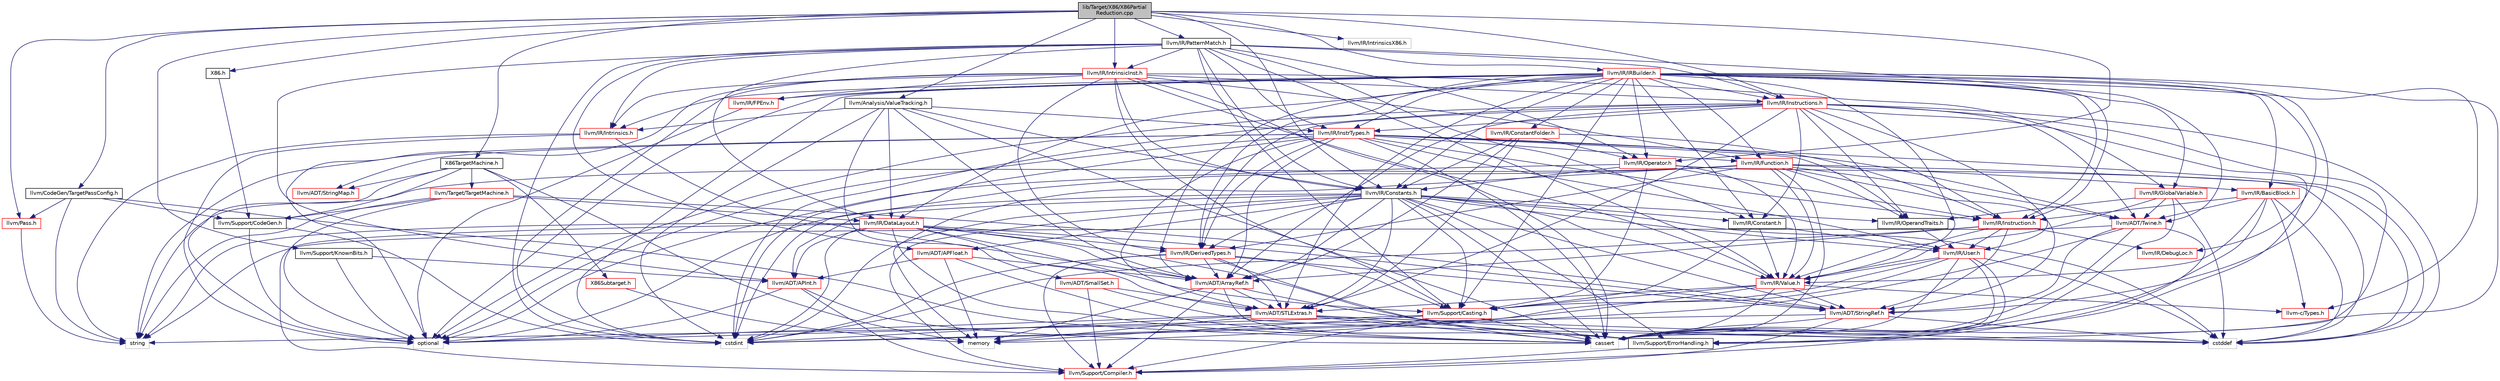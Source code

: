 digraph "lib/Target/X86/X86PartialReduction.cpp"
{
 // LATEX_PDF_SIZE
  bgcolor="transparent";
  edge [fontname="Helvetica",fontsize="10",labelfontname="Helvetica",labelfontsize="10"];
  node [fontname="Helvetica",fontsize="10",shape=record];
  Node1 [label="lib/Target/X86/X86Partial\lReduction.cpp",height=0.2,width=0.4,color="black", fillcolor="grey75", style="filled", fontcolor="black",tooltip=" "];
  Node1 -> Node2 [color="midnightblue",fontsize="10",style="solid",fontname="Helvetica"];
  Node2 [label="X86.h",height=0.2,width=0.4,color="black",URL="$X86_8h.html",tooltip=" "];
  Node2 -> Node3 [color="midnightblue",fontsize="10",style="solid",fontname="Helvetica"];
  Node3 [label="llvm/Support/CodeGen.h",height=0.2,width=0.4,color="black",URL="$CodeGen_8h.html",tooltip=" "];
  Node3 -> Node4 [color="midnightblue",fontsize="10",style="solid",fontname="Helvetica"];
  Node4 [label="cstdint",height=0.2,width=0.4,color="grey75",tooltip=" "];
  Node3 -> Node5 [color="midnightblue",fontsize="10",style="solid",fontname="Helvetica"];
  Node5 [label="optional",height=0.2,width=0.4,color="grey75",tooltip=" "];
  Node1 -> Node6 [color="midnightblue",fontsize="10",style="solid",fontname="Helvetica"];
  Node6 [label="X86TargetMachine.h",height=0.2,width=0.4,color="black",URL="$X86TargetMachine_8h.html",tooltip=" "];
  Node6 -> Node7 [color="midnightblue",fontsize="10",style="solid",fontname="Helvetica"];
  Node7 [label="X86Subtarget.h",height=0.2,width=0.4,color="red",URL="$X86Subtarget_8h.html",tooltip=" "];
  Node7 -> Node39 [color="midnightblue",fontsize="10",style="solid",fontname="Helvetica"];
  Node39 [label="memory",height=0.2,width=0.4,color="grey75",tooltip=" "];
  Node6 -> Node87 [color="midnightblue",fontsize="10",style="solid",fontname="Helvetica"];
  Node87 [label="llvm/ADT/StringMap.h",height=0.2,width=0.4,color="red",URL="$ADT_2StringMap_8h.html",tooltip=" "];
  Node6 -> Node3 [color="midnightblue",fontsize="10",style="solid",fontname="Helvetica"];
  Node6 -> Node279 [color="midnightblue",fontsize="10",style="solid",fontname="Helvetica"];
  Node279 [label="llvm/Target/TargetMachine.h",height=0.2,width=0.4,color="red",URL="$Target_2TargetMachine_8h.html",tooltip=" "];
  Node279 -> Node73 [color="midnightblue",fontsize="10",style="solid",fontname="Helvetica"];
  Node73 [label="llvm/ADT/StringRef.h",height=0.2,width=0.4,color="red",URL="$StringRef_8h.html",tooltip=" "];
  Node73 -> Node18 [color="midnightblue",fontsize="10",style="solid",fontname="Helvetica"];
  Node18 [label="llvm/Support/Compiler.h",height=0.2,width=0.4,color="red",URL="$Compiler_8h.html",tooltip=" "];
  Node73 -> Node31 [color="midnightblue",fontsize="10",style="solid",fontname="Helvetica"];
  Node31 [label="cassert",height=0.2,width=0.4,color="grey75",tooltip=" "];
  Node73 -> Node26 [color="midnightblue",fontsize="10",style="solid",fontname="Helvetica"];
  Node26 [label="cstddef",height=0.2,width=0.4,color="grey75",tooltip=" "];
  Node73 -> Node32 [color="midnightblue",fontsize="10",style="solid",fontname="Helvetica"];
  Node32 [label="string",height=0.2,width=0.4,color="grey75",tooltip=" "];
  Node279 -> Node181 [color="midnightblue",fontsize="10",style="solid",fontname="Helvetica"];
  Node181 [label="llvm/IR/DataLayout.h",height=0.2,width=0.4,color="red",URL="$DataLayout_8h.html",tooltip=" "];
  Node181 -> Node158 [color="midnightblue",fontsize="10",style="solid",fontname="Helvetica"];
  Node158 [label="llvm/ADT/APInt.h",height=0.2,width=0.4,color="red",URL="$APInt_8h.html",tooltip=" "];
  Node158 -> Node18 [color="midnightblue",fontsize="10",style="solid",fontname="Helvetica"];
  Node158 -> Node31 [color="midnightblue",fontsize="10",style="solid",fontname="Helvetica"];
  Node158 -> Node5 [color="midnightblue",fontsize="10",style="solid",fontname="Helvetica"];
  Node181 -> Node10 [color="midnightblue",fontsize="10",style="solid",fontname="Helvetica"];
  Node10 [label="llvm/ADT/ArrayRef.h",height=0.2,width=0.4,color="red",URL="$ArrayRef_8h.html",tooltip=" "];
  Node10 -> Node41 [color="midnightblue",fontsize="10",style="solid",fontname="Helvetica"];
  Node41 [label="llvm/ADT/STLExtras.h",height=0.2,width=0.4,color="red",URL="$STLExtras_8h.html",tooltip=" "];
  Node41 -> Node17 [color="midnightblue",fontsize="10",style="solid",fontname="Helvetica"];
  Node17 [label="llvm/Support/ErrorHandling.h",height=0.2,width=0.4,color="black",URL="$Support_2ErrorHandling_8h.html",tooltip=" "];
  Node17 -> Node18 [color="midnightblue",fontsize="10",style="solid",fontname="Helvetica"];
  Node41 -> Node31 [color="midnightblue",fontsize="10",style="solid",fontname="Helvetica"];
  Node41 -> Node26 [color="midnightblue",fontsize="10",style="solid",fontname="Helvetica"];
  Node41 -> Node4 [color="midnightblue",fontsize="10",style="solid",fontname="Helvetica"];
  Node41 -> Node39 [color="midnightblue",fontsize="10",style="solid",fontname="Helvetica"];
  Node41 -> Node5 [color="midnightblue",fontsize="10",style="solid",fontname="Helvetica"];
  Node10 -> Node18 [color="midnightblue",fontsize="10",style="solid",fontname="Helvetica"];
  Node10 -> Node31 [color="midnightblue",fontsize="10",style="solid",fontname="Helvetica"];
  Node10 -> Node26 [color="midnightblue",fontsize="10",style="solid",fontname="Helvetica"];
  Node10 -> Node39 [color="midnightblue",fontsize="10",style="solid",fontname="Helvetica"];
  Node181 -> Node41 [color="midnightblue",fontsize="10",style="solid",fontname="Helvetica"];
  Node181 -> Node73 [color="midnightblue",fontsize="10",style="solid",fontname="Helvetica"];
  Node181 -> Node112 [color="midnightblue",fontsize="10",style="solid",fontname="Helvetica"];
  Node112 [label="llvm/IR/DerivedTypes.h",height=0.2,width=0.4,color="red",URL="$DerivedTypes_8h.html",tooltip=" "];
  Node112 -> Node10 [color="midnightblue",fontsize="10",style="solid",fontname="Helvetica"];
  Node112 -> Node41 [color="midnightblue",fontsize="10",style="solid",fontname="Helvetica"];
  Node112 -> Node73 [color="midnightblue",fontsize="10",style="solid",fontname="Helvetica"];
  Node112 -> Node85 [color="midnightblue",fontsize="10",style="solid",fontname="Helvetica"];
  Node85 [label="llvm/Support/Casting.h",height=0.2,width=0.4,color="red",URL="$Casting_8h.html",tooltip=" "];
  Node85 -> Node18 [color="midnightblue",fontsize="10",style="solid",fontname="Helvetica"];
  Node85 -> Node31 [color="midnightblue",fontsize="10",style="solid",fontname="Helvetica"];
  Node85 -> Node39 [color="midnightblue",fontsize="10",style="solid",fontname="Helvetica"];
  Node85 -> Node5 [color="midnightblue",fontsize="10",style="solid",fontname="Helvetica"];
  Node112 -> Node18 [color="midnightblue",fontsize="10",style="solid",fontname="Helvetica"];
  Node112 -> Node31 [color="midnightblue",fontsize="10",style="solid",fontname="Helvetica"];
  Node112 -> Node4 [color="midnightblue",fontsize="10",style="solid",fontname="Helvetica"];
  Node181 -> Node85 [color="midnightblue",fontsize="10",style="solid",fontname="Helvetica"];
  Node181 -> Node18 [color="midnightblue",fontsize="10",style="solid",fontname="Helvetica"];
  Node181 -> Node17 [color="midnightblue",fontsize="10",style="solid",fontname="Helvetica"];
  Node181 -> Node31 [color="midnightblue",fontsize="10",style="solid",fontname="Helvetica"];
  Node181 -> Node4 [color="midnightblue",fontsize="10",style="solid",fontname="Helvetica"];
  Node181 -> Node32 [color="midnightblue",fontsize="10",style="solid",fontname="Helvetica"];
  Node279 -> Node3 [color="midnightblue",fontsize="10",style="solid",fontname="Helvetica"];
  Node279 -> Node5 [color="midnightblue",fontsize="10",style="solid",fontname="Helvetica"];
  Node279 -> Node32 [color="midnightblue",fontsize="10",style="solid",fontname="Helvetica"];
  Node6 -> Node39 [color="midnightblue",fontsize="10",style="solid",fontname="Helvetica"];
  Node6 -> Node5 [color="midnightblue",fontsize="10",style="solid",fontname="Helvetica"];
  Node1 -> Node283 [color="midnightblue",fontsize="10",style="solid",fontname="Helvetica"];
  Node283 [label="llvm/Analysis/ValueTracking.h",height=0.2,width=0.4,color="black",URL="$ValueTracking_8h.html",tooltip=" "];
  Node283 -> Node10 [color="midnightblue",fontsize="10",style="solid",fontname="Helvetica"];
  Node283 -> Node79 [color="midnightblue",fontsize="10",style="solid",fontname="Helvetica"];
  Node79 [label="llvm/ADT/SmallSet.h",height=0.2,width=0.4,color="red",URL="$SmallSet_8h.html",tooltip=" "];
  Node79 -> Node41 [color="midnightblue",fontsize="10",style="solid",fontname="Helvetica"];
  Node79 -> Node18 [color="midnightblue",fontsize="10",style="solid",fontname="Helvetica"];
  Node79 -> Node26 [color="midnightblue",fontsize="10",style="solid",fontname="Helvetica"];
  Node283 -> Node199 [color="midnightblue",fontsize="10",style="solid",fontname="Helvetica"];
  Node199 [label="llvm/IR/Constants.h",height=0.2,width=0.4,color="black",URL="$Constants_8h.html",tooltip=" "];
  Node199 -> Node198 [color="midnightblue",fontsize="10",style="solid",fontname="Helvetica"];
  Node198 [label="llvm/ADT/APFloat.h",height=0.2,width=0.4,color="red",URL="$APFloat_8h.html",tooltip=" "];
  Node198 -> Node158 [color="midnightblue",fontsize="10",style="solid",fontname="Helvetica"];
  Node198 -> Node10 [color="midnightblue",fontsize="10",style="solid",fontname="Helvetica"];
  Node198 -> Node17 [color="midnightblue",fontsize="10",style="solid",fontname="Helvetica"];
  Node198 -> Node39 [color="midnightblue",fontsize="10",style="solid",fontname="Helvetica"];
  Node199 -> Node158 [color="midnightblue",fontsize="10",style="solid",fontname="Helvetica"];
  Node199 -> Node10 [color="midnightblue",fontsize="10",style="solid",fontname="Helvetica"];
  Node199 -> Node41 [color="midnightblue",fontsize="10",style="solid",fontname="Helvetica"];
  Node199 -> Node73 [color="midnightblue",fontsize="10",style="solid",fontname="Helvetica"];
  Node199 -> Node93 [color="midnightblue",fontsize="10",style="solid",fontname="Helvetica"];
  Node93 [label="llvm/IR/Constant.h",height=0.2,width=0.4,color="black",URL="$Constant_8h.html",tooltip=" "];
  Node93 -> Node94 [color="midnightblue",fontsize="10",style="solid",fontname="Helvetica"];
  Node94 [label="llvm/IR/User.h",height=0.2,width=0.4,color="red",URL="$User_8h.html",tooltip=" "];
  Node94 -> Node99 [color="midnightblue",fontsize="10",style="solid",fontname="Helvetica"];
  Node99 [label="llvm/IR/Value.h",height=0.2,width=0.4,color="red",URL="$Value_8h.html",tooltip=" "];
  Node99 -> Node96 [color="midnightblue",fontsize="10",style="solid",fontname="Helvetica"];
  Node96 [label="llvm-c/Types.h",height=0.2,width=0.4,color="red",URL="$Types_8h.html",tooltip=" "];
  Node99 -> Node41 [color="midnightblue",fontsize="10",style="solid",fontname="Helvetica"];
  Node99 -> Node73 [color="midnightblue",fontsize="10",style="solid",fontname="Helvetica"];
  Node99 -> Node85 [color="midnightblue",fontsize="10",style="solid",fontname="Helvetica"];
  Node99 -> Node31 [color="midnightblue",fontsize="10",style="solid",fontname="Helvetica"];
  Node99 -> Node39 [color="midnightblue",fontsize="10",style="solid",fontname="Helvetica"];
  Node94 -> Node85 [color="midnightblue",fontsize="10",style="solid",fontname="Helvetica"];
  Node94 -> Node18 [color="midnightblue",fontsize="10",style="solid",fontname="Helvetica"];
  Node94 -> Node17 [color="midnightblue",fontsize="10",style="solid",fontname="Helvetica"];
  Node94 -> Node31 [color="midnightblue",fontsize="10",style="solid",fontname="Helvetica"];
  Node94 -> Node26 [color="midnightblue",fontsize="10",style="solid",fontname="Helvetica"];
  Node94 -> Node4 [color="midnightblue",fontsize="10",style="solid",fontname="Helvetica"];
  Node93 -> Node99 [color="midnightblue",fontsize="10",style="solid",fontname="Helvetica"];
  Node93 -> Node85 [color="midnightblue",fontsize="10",style="solid",fontname="Helvetica"];
  Node199 -> Node112 [color="midnightblue",fontsize="10",style="solid",fontname="Helvetica"];
  Node199 -> Node178 [color="midnightblue",fontsize="10",style="solid",fontname="Helvetica"];
  Node178 [label="llvm/IR/OperandTraits.h",height=0.2,width=0.4,color="black",URL="$OperandTraits_8h.html",tooltip=" "];
  Node178 -> Node94 [color="midnightblue",fontsize="10",style="solid",fontname="Helvetica"];
  Node199 -> Node94 [color="midnightblue",fontsize="10",style="solid",fontname="Helvetica"];
  Node199 -> Node99 [color="midnightblue",fontsize="10",style="solid",fontname="Helvetica"];
  Node199 -> Node85 [color="midnightblue",fontsize="10",style="solid",fontname="Helvetica"];
  Node199 -> Node18 [color="midnightblue",fontsize="10",style="solid",fontname="Helvetica"];
  Node199 -> Node17 [color="midnightblue",fontsize="10",style="solid",fontname="Helvetica"];
  Node199 -> Node31 [color="midnightblue",fontsize="10",style="solid",fontname="Helvetica"];
  Node199 -> Node26 [color="midnightblue",fontsize="10",style="solid",fontname="Helvetica"];
  Node199 -> Node4 [color="midnightblue",fontsize="10",style="solid",fontname="Helvetica"];
  Node199 -> Node5 [color="midnightblue",fontsize="10",style="solid",fontname="Helvetica"];
  Node283 -> Node181 [color="midnightblue",fontsize="10",style="solid",fontname="Helvetica"];
  Node283 -> Node200 [color="midnightblue",fontsize="10",style="solid",fontname="Helvetica"];
  Node200 [label="llvm/IR/InstrTypes.h",height=0.2,width=0.4,color="red",URL="$InstrTypes_8h.html",tooltip=" "];
  Node200 -> Node10 [color="midnightblue",fontsize="10",style="solid",fontname="Helvetica"];
  Node200 -> Node41 [color="midnightblue",fontsize="10",style="solid",fontname="Helvetica"];
  Node200 -> Node87 [color="midnightblue",fontsize="10",style="solid",fontname="Helvetica"];
  Node200 -> Node163 [color="midnightblue",fontsize="10",style="solid",fontname="Helvetica"];
  Node163 [label="llvm/ADT/Twine.h",height=0.2,width=0.4,color="red",URL="$Twine_8h.html",tooltip=" "];
  Node163 -> Node73 [color="midnightblue",fontsize="10",style="solid",fontname="Helvetica"];
  Node163 -> Node17 [color="midnightblue",fontsize="10",style="solid",fontname="Helvetica"];
  Node163 -> Node31 [color="midnightblue",fontsize="10",style="solid",fontname="Helvetica"];
  Node163 -> Node4 [color="midnightblue",fontsize="10",style="solid",fontname="Helvetica"];
  Node163 -> Node32 [color="midnightblue",fontsize="10",style="solid",fontname="Helvetica"];
  Node200 -> Node112 [color="midnightblue",fontsize="10",style="solid",fontname="Helvetica"];
  Node200 -> Node161 [color="midnightblue",fontsize="10",style="solid",fontname="Helvetica"];
  Node161 [label="llvm/IR/Function.h",height=0.2,width=0.4,color="red",URL="$Function_8h.html",tooltip=" "];
  Node161 -> Node73 [color="midnightblue",fontsize="10",style="solid",fontname="Helvetica"];
  Node161 -> Node163 [color="midnightblue",fontsize="10",style="solid",fontname="Helvetica"];
  Node161 -> Node168 [color="midnightblue",fontsize="10",style="solid",fontname="Helvetica"];
  Node168 [label="llvm/IR/BasicBlock.h",height=0.2,width=0.4,color="red",URL="$BasicBlock_8h.html",tooltip=" "];
  Node168 -> Node96 [color="midnightblue",fontsize="10",style="solid",fontname="Helvetica"];
  Node168 -> Node163 [color="midnightblue",fontsize="10",style="solid",fontname="Helvetica"];
  Node168 -> Node169 [color="midnightblue",fontsize="10",style="solid",fontname="Helvetica"];
  Node169 [label="llvm/IR/Instruction.h",height=0.2,width=0.4,color="red",URL="$IR_2Instruction_8h.html",tooltip=" "];
  Node169 -> Node10 [color="midnightblue",fontsize="10",style="solid",fontname="Helvetica"];
  Node169 -> Node73 [color="midnightblue",fontsize="10",style="solid",fontname="Helvetica"];
  Node169 -> Node127 [color="midnightblue",fontsize="10",style="solid",fontname="Helvetica"];
  Node127 [label="llvm/IR/DebugLoc.h",height=0.2,width=0.4,color="red",URL="$DebugLoc_8h.html",tooltip=" "];
  Node169 -> Node94 [color="midnightblue",fontsize="10",style="solid",fontname="Helvetica"];
  Node169 -> Node99 [color="midnightblue",fontsize="10",style="solid",fontname="Helvetica"];
  Node169 -> Node4 [color="midnightblue",fontsize="10",style="solid",fontname="Helvetica"];
  Node168 -> Node99 [color="midnightblue",fontsize="10",style="solid",fontname="Helvetica"];
  Node168 -> Node31 [color="midnightblue",fontsize="10",style="solid",fontname="Helvetica"];
  Node168 -> Node26 [color="midnightblue",fontsize="10",style="solid",fontname="Helvetica"];
  Node161 -> Node112 [color="midnightblue",fontsize="10",style="solid",fontname="Helvetica"];
  Node161 -> Node178 [color="midnightblue",fontsize="10",style="solid",fontname="Helvetica"];
  Node161 -> Node99 [color="midnightblue",fontsize="10",style="solid",fontname="Helvetica"];
  Node161 -> Node31 [color="midnightblue",fontsize="10",style="solid",fontname="Helvetica"];
  Node161 -> Node26 [color="midnightblue",fontsize="10",style="solid",fontname="Helvetica"];
  Node161 -> Node4 [color="midnightblue",fontsize="10",style="solid",fontname="Helvetica"];
  Node161 -> Node39 [color="midnightblue",fontsize="10",style="solid",fontname="Helvetica"];
  Node161 -> Node32 [color="midnightblue",fontsize="10",style="solid",fontname="Helvetica"];
  Node200 -> Node169 [color="midnightblue",fontsize="10",style="solid",fontname="Helvetica"];
  Node200 -> Node178 [color="midnightblue",fontsize="10",style="solid",fontname="Helvetica"];
  Node200 -> Node94 [color="midnightblue",fontsize="10",style="solid",fontname="Helvetica"];
  Node200 -> Node31 [color="midnightblue",fontsize="10",style="solid",fontname="Helvetica"];
  Node200 -> Node26 [color="midnightblue",fontsize="10",style="solid",fontname="Helvetica"];
  Node200 -> Node4 [color="midnightblue",fontsize="10",style="solid",fontname="Helvetica"];
  Node200 -> Node5 [color="midnightblue",fontsize="10",style="solid",fontname="Helvetica"];
  Node200 -> Node32 [color="midnightblue",fontsize="10",style="solid",fontname="Helvetica"];
  Node283 -> Node123 [color="midnightblue",fontsize="10",style="solid",fontname="Helvetica"];
  Node123 [label="llvm/IR/Intrinsics.h",height=0.2,width=0.4,color="red",URL="$Intrinsics_8h.html",tooltip=" "];
  Node123 -> Node10 [color="midnightblue",fontsize="10",style="solid",fontname="Helvetica"];
  Node123 -> Node5 [color="midnightblue",fontsize="10",style="solid",fontname="Helvetica"];
  Node123 -> Node32 [color="midnightblue",fontsize="10",style="solid",fontname="Helvetica"];
  Node283 -> Node31 [color="midnightblue",fontsize="10",style="solid",fontname="Helvetica"];
  Node283 -> Node4 [color="midnightblue",fontsize="10",style="solid",fontname="Helvetica"];
  Node1 -> Node284 [color="midnightblue",fontsize="10",style="solid",fontname="Helvetica"];
  Node284 [label="llvm/CodeGen/TargetPassConfig.h",height=0.2,width=0.4,color="black",URL="$TargetPassConfig_8h.html",tooltip=" "];
  Node284 -> Node268 [color="midnightblue",fontsize="10",style="solid",fontname="Helvetica"];
  Node268 [label="llvm/Pass.h",height=0.2,width=0.4,color="red",URL="$Pass_8h.html",tooltip=" "];
  Node268 -> Node32 [color="midnightblue",fontsize="10",style="solid",fontname="Helvetica"];
  Node284 -> Node3 [color="midnightblue",fontsize="10",style="solid",fontname="Helvetica"];
  Node284 -> Node31 [color="midnightblue",fontsize="10",style="solid",fontname="Helvetica"];
  Node284 -> Node32 [color="midnightblue",fontsize="10",style="solid",fontname="Helvetica"];
  Node1 -> Node199 [color="midnightblue",fontsize="10",style="solid",fontname="Helvetica"];
  Node1 -> Node285 [color="midnightblue",fontsize="10",style="solid",fontname="Helvetica"];
  Node285 [label="llvm/IR/IRBuilder.h",height=0.2,width=0.4,color="red",URL="$IRBuilder_8h.html",tooltip=" "];
  Node285 -> Node96 [color="midnightblue",fontsize="10",style="solid",fontname="Helvetica"];
  Node285 -> Node10 [color="midnightblue",fontsize="10",style="solid",fontname="Helvetica"];
  Node285 -> Node41 [color="midnightblue",fontsize="10",style="solid",fontname="Helvetica"];
  Node285 -> Node73 [color="midnightblue",fontsize="10",style="solid",fontname="Helvetica"];
  Node285 -> Node163 [color="midnightblue",fontsize="10",style="solid",fontname="Helvetica"];
  Node285 -> Node168 [color="midnightblue",fontsize="10",style="solid",fontname="Helvetica"];
  Node285 -> Node93 [color="midnightblue",fontsize="10",style="solid",fontname="Helvetica"];
  Node285 -> Node286 [color="midnightblue",fontsize="10",style="solid",fontname="Helvetica"];
  Node286 [label="llvm/IR/ConstantFolder.h",height=0.2,width=0.4,color="red",URL="$ConstantFolder_8h.html",tooltip=" "];
  Node286 -> Node10 [color="midnightblue",fontsize="10",style="solid",fontname="Helvetica"];
  Node286 -> Node41 [color="midnightblue",fontsize="10",style="solid",fontname="Helvetica"];
  Node286 -> Node199 [color="midnightblue",fontsize="10",style="solid",fontname="Helvetica"];
  Node286 -> Node169 [color="midnightblue",fontsize="10",style="solid",fontname="Helvetica"];
  Node286 -> Node215 [color="midnightblue",fontsize="10",style="solid",fontname="Helvetica"];
  Node215 [label="llvm/IR/Operator.h",height=0.2,width=0.4,color="red",URL="$Operator_8h.html",tooltip=" "];
  Node215 -> Node199 [color="midnightblue",fontsize="10",style="solid",fontname="Helvetica"];
  Node215 -> Node169 [color="midnightblue",fontsize="10",style="solid",fontname="Helvetica"];
  Node215 -> Node99 [color="midnightblue",fontsize="10",style="solid",fontname="Helvetica"];
  Node215 -> Node85 [color="midnightblue",fontsize="10",style="solid",fontname="Helvetica"];
  Node215 -> Node26 [color="midnightblue",fontsize="10",style="solid",fontname="Helvetica"];
  Node215 -> Node5 [color="midnightblue",fontsize="10",style="solid",fontname="Helvetica"];
  Node285 -> Node199 [color="midnightblue",fontsize="10",style="solid",fontname="Helvetica"];
  Node285 -> Node181 [color="midnightblue",fontsize="10",style="solid",fontname="Helvetica"];
  Node285 -> Node127 [color="midnightblue",fontsize="10",style="solid",fontname="Helvetica"];
  Node285 -> Node112 [color="midnightblue",fontsize="10",style="solid",fontname="Helvetica"];
  Node285 -> Node213 [color="midnightblue",fontsize="10",style="solid",fontname="Helvetica"];
  Node213 [label="llvm/IR/FPEnv.h",height=0.2,width=0.4,color="red",URL="$FPEnv_8h.html",tooltip=" "];
  Node213 -> Node5 [color="midnightblue",fontsize="10",style="solid",fontname="Helvetica"];
  Node285 -> Node161 [color="midnightblue",fontsize="10",style="solid",fontname="Helvetica"];
  Node285 -> Node184 [color="midnightblue",fontsize="10",style="solid",fontname="Helvetica"];
  Node184 [label="llvm/IR/GlobalVariable.h",height=0.2,width=0.4,color="red",URL="$GlobalVariable_8h.html",tooltip=" "];
  Node184 -> Node163 [color="midnightblue",fontsize="10",style="solid",fontname="Helvetica"];
  Node184 -> Node178 [color="midnightblue",fontsize="10",style="solid",fontname="Helvetica"];
  Node184 -> Node99 [color="midnightblue",fontsize="10",style="solid",fontname="Helvetica"];
  Node184 -> Node31 [color="midnightblue",fontsize="10",style="solid",fontname="Helvetica"];
  Node184 -> Node26 [color="midnightblue",fontsize="10",style="solid",fontname="Helvetica"];
  Node285 -> Node200 [color="midnightblue",fontsize="10",style="solid",fontname="Helvetica"];
  Node285 -> Node169 [color="midnightblue",fontsize="10",style="solid",fontname="Helvetica"];
  Node285 -> Node201 [color="midnightblue",fontsize="10",style="solid",fontname="Helvetica"];
  Node201 [label="llvm/IR/Instructions.h",height=0.2,width=0.4,color="red",URL="$Instructions_8h.html",tooltip=" "];
  Node201 -> Node10 [color="midnightblue",fontsize="10",style="solid",fontname="Helvetica"];
  Node201 -> Node41 [color="midnightblue",fontsize="10",style="solid",fontname="Helvetica"];
  Node201 -> Node163 [color="midnightblue",fontsize="10",style="solid",fontname="Helvetica"];
  Node201 -> Node93 [color="midnightblue",fontsize="10",style="solid",fontname="Helvetica"];
  Node201 -> Node112 [color="midnightblue",fontsize="10",style="solid",fontname="Helvetica"];
  Node201 -> Node200 [color="midnightblue",fontsize="10",style="solid",fontname="Helvetica"];
  Node201 -> Node169 [color="midnightblue",fontsize="10",style="solid",fontname="Helvetica"];
  Node201 -> Node178 [color="midnightblue",fontsize="10",style="solid",fontname="Helvetica"];
  Node201 -> Node94 [color="midnightblue",fontsize="10",style="solid",fontname="Helvetica"];
  Node201 -> Node17 [color="midnightblue",fontsize="10",style="solid",fontname="Helvetica"];
  Node201 -> Node31 [color="midnightblue",fontsize="10",style="solid",fontname="Helvetica"];
  Node201 -> Node26 [color="midnightblue",fontsize="10",style="solid",fontname="Helvetica"];
  Node201 -> Node4 [color="midnightblue",fontsize="10",style="solid",fontname="Helvetica"];
  Node201 -> Node5 [color="midnightblue",fontsize="10",style="solid",fontname="Helvetica"];
  Node285 -> Node123 [color="midnightblue",fontsize="10",style="solid",fontname="Helvetica"];
  Node285 -> Node215 [color="midnightblue",fontsize="10",style="solid",fontname="Helvetica"];
  Node285 -> Node99 [color="midnightblue",fontsize="10",style="solid",fontname="Helvetica"];
  Node285 -> Node85 [color="midnightblue",fontsize="10",style="solid",fontname="Helvetica"];
  Node285 -> Node31 [color="midnightblue",fontsize="10",style="solid",fontname="Helvetica"];
  Node285 -> Node4 [color="midnightblue",fontsize="10",style="solid",fontname="Helvetica"];
  Node285 -> Node5 [color="midnightblue",fontsize="10",style="solid",fontname="Helvetica"];
  Node1 -> Node201 [color="midnightblue",fontsize="10",style="solid",fontname="Helvetica"];
  Node1 -> Node204 [color="midnightblue",fontsize="10",style="solid",fontname="Helvetica"];
  Node204 [label="llvm/IR/IntrinsicInst.h",height=0.2,width=0.4,color="red",URL="$IntrinsicInst_8h.html",tooltip=" "];
  Node204 -> Node199 [color="midnightblue",fontsize="10",style="solid",fontname="Helvetica"];
  Node204 -> Node112 [color="midnightblue",fontsize="10",style="solid",fontname="Helvetica"];
  Node204 -> Node213 [color="midnightblue",fontsize="10",style="solid",fontname="Helvetica"];
  Node204 -> Node161 [color="midnightblue",fontsize="10",style="solid",fontname="Helvetica"];
  Node204 -> Node184 [color="midnightblue",fontsize="10",style="solid",fontname="Helvetica"];
  Node204 -> Node201 [color="midnightblue",fontsize="10",style="solid",fontname="Helvetica"];
  Node204 -> Node123 [color="midnightblue",fontsize="10",style="solid",fontname="Helvetica"];
  Node204 -> Node99 [color="midnightblue",fontsize="10",style="solid",fontname="Helvetica"];
  Node204 -> Node85 [color="midnightblue",fontsize="10",style="solid",fontname="Helvetica"];
  Node204 -> Node31 [color="midnightblue",fontsize="10",style="solid",fontname="Helvetica"];
  Node204 -> Node4 [color="midnightblue",fontsize="10",style="solid",fontname="Helvetica"];
  Node204 -> Node5 [color="midnightblue",fontsize="10",style="solid",fontname="Helvetica"];
  Node1 -> Node289 [color="midnightblue",fontsize="10",style="solid",fontname="Helvetica"];
  Node289 [label="llvm/IR/IntrinsicsX86.h",height=0.2,width=0.4,color="grey75",tooltip=" "];
  Node1 -> Node215 [color="midnightblue",fontsize="10",style="solid",fontname="Helvetica"];
  Node1 -> Node197 [color="midnightblue",fontsize="10",style="solid",fontname="Helvetica"];
  Node197 [label="llvm/IR/PatternMatch.h",height=0.2,width=0.4,color="black",URL="$PatternMatch_8h.html",tooltip=" "];
  Node197 -> Node198 [color="midnightblue",fontsize="10",style="solid",fontname="Helvetica"];
  Node197 -> Node158 [color="midnightblue",fontsize="10",style="solid",fontname="Helvetica"];
  Node197 -> Node93 [color="midnightblue",fontsize="10",style="solid",fontname="Helvetica"];
  Node197 -> Node199 [color="midnightblue",fontsize="10",style="solid",fontname="Helvetica"];
  Node197 -> Node181 [color="midnightblue",fontsize="10",style="solid",fontname="Helvetica"];
  Node197 -> Node200 [color="midnightblue",fontsize="10",style="solid",fontname="Helvetica"];
  Node197 -> Node169 [color="midnightblue",fontsize="10",style="solid",fontname="Helvetica"];
  Node197 -> Node201 [color="midnightblue",fontsize="10",style="solid",fontname="Helvetica"];
  Node197 -> Node204 [color="midnightblue",fontsize="10",style="solid",fontname="Helvetica"];
  Node197 -> Node123 [color="midnightblue",fontsize="10",style="solid",fontname="Helvetica"];
  Node197 -> Node215 [color="midnightblue",fontsize="10",style="solid",fontname="Helvetica"];
  Node197 -> Node99 [color="midnightblue",fontsize="10",style="solid",fontname="Helvetica"];
  Node197 -> Node85 [color="midnightblue",fontsize="10",style="solid",fontname="Helvetica"];
  Node197 -> Node4 [color="midnightblue",fontsize="10",style="solid",fontname="Helvetica"];
  Node1 -> Node268 [color="midnightblue",fontsize="10",style="solid",fontname="Helvetica"];
  Node1 -> Node290 [color="midnightblue",fontsize="10",style="solid",fontname="Helvetica"];
  Node290 [label="llvm/Support/KnownBits.h",height=0.2,width=0.4,color="black",URL="$KnownBits_8h.html",tooltip=" "];
  Node290 -> Node158 [color="midnightblue",fontsize="10",style="solid",fontname="Helvetica"];
  Node290 -> Node5 [color="midnightblue",fontsize="10",style="solid",fontname="Helvetica"];
}
